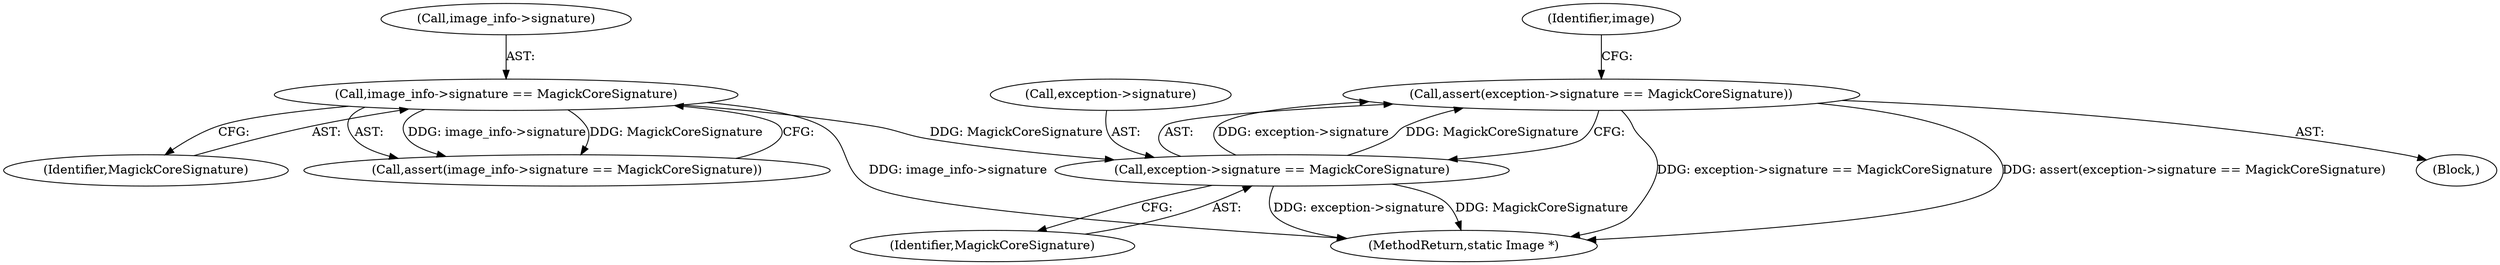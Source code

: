 digraph "0_ImageMagick_4e914bbe371433f0590cefdf3bd5f3a5710069f9@API" {
"1000150" [label="(Call,assert(exception->signature == MagickCoreSignature))"];
"1000151" [label="(Call,exception->signature == MagickCoreSignature)"];
"1000124" [label="(Call,image_info->signature == MagickCoreSignature)"];
"1000124" [label="(Call,image_info->signature == MagickCoreSignature)"];
"1000157" [label="(Identifier,image)"];
"1000155" [label="(Identifier,MagickCoreSignature)"];
"1000152" [label="(Call,exception->signature)"];
"1000125" [label="(Call,image_info->signature)"];
"1000150" [label="(Call,assert(exception->signature == MagickCoreSignature))"];
"1000128" [label="(Identifier,MagickCoreSignature)"];
"1000106" [label="(Block,)"];
"1000151" [label="(Call,exception->signature == MagickCoreSignature)"];
"1000123" [label="(Call,assert(image_info->signature == MagickCoreSignature))"];
"1000542" [label="(MethodReturn,static Image *)"];
"1000150" -> "1000106"  [label="AST: "];
"1000150" -> "1000151"  [label="CFG: "];
"1000151" -> "1000150"  [label="AST: "];
"1000157" -> "1000150"  [label="CFG: "];
"1000150" -> "1000542"  [label="DDG: exception->signature == MagickCoreSignature"];
"1000150" -> "1000542"  [label="DDG: assert(exception->signature == MagickCoreSignature)"];
"1000151" -> "1000150"  [label="DDG: exception->signature"];
"1000151" -> "1000150"  [label="DDG: MagickCoreSignature"];
"1000151" -> "1000155"  [label="CFG: "];
"1000152" -> "1000151"  [label="AST: "];
"1000155" -> "1000151"  [label="AST: "];
"1000151" -> "1000542"  [label="DDG: exception->signature"];
"1000151" -> "1000542"  [label="DDG: MagickCoreSignature"];
"1000124" -> "1000151"  [label="DDG: MagickCoreSignature"];
"1000124" -> "1000123"  [label="AST: "];
"1000124" -> "1000128"  [label="CFG: "];
"1000125" -> "1000124"  [label="AST: "];
"1000128" -> "1000124"  [label="AST: "];
"1000123" -> "1000124"  [label="CFG: "];
"1000124" -> "1000542"  [label="DDG: image_info->signature"];
"1000124" -> "1000123"  [label="DDG: image_info->signature"];
"1000124" -> "1000123"  [label="DDG: MagickCoreSignature"];
}
